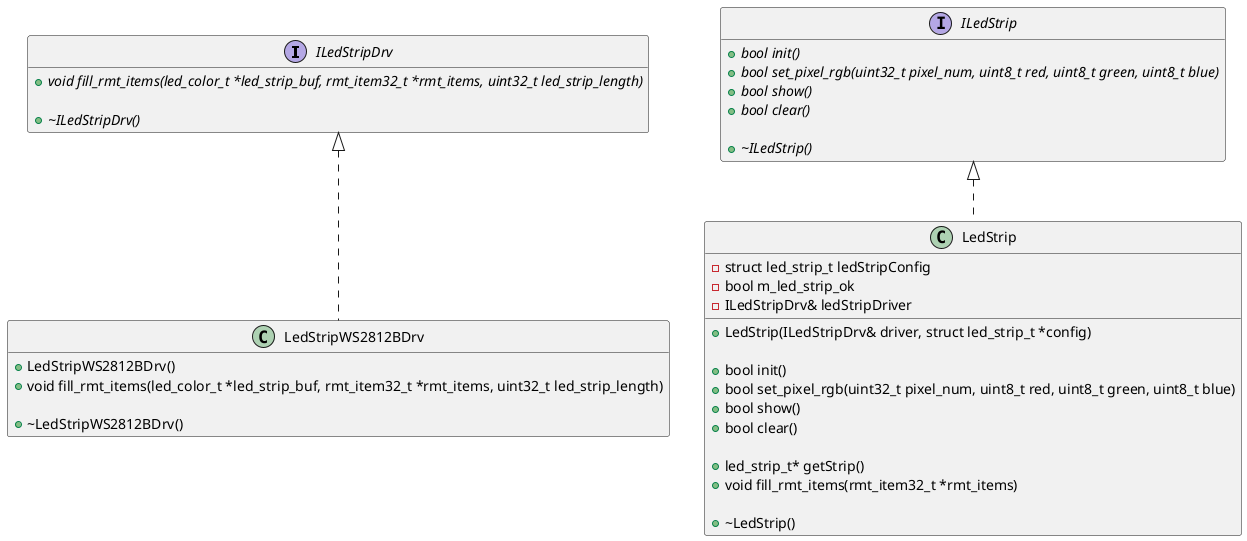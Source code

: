 @startuml led_strip_class_diagram

interface ILedStripDrv
{
    {abstract} +void fill_rmt_items(led_color_t *led_strip_buf, rmt_item32_t *rmt_items, uint32_t led_strip_length)

    {abstract} +~ILedStripDrv()

}

interface ILedStrip
{
    {abstract} +bool init()
    {abstract} +bool set_pixel_rgb(uint32_t pixel_num, uint8_t red, uint8_t green, uint8_t blue)
    {abstract} +bool show()
    {abstract} +bool clear()

    {abstract} +~ILedStrip()
}

class LedStripWS2812BDrv implements ILedStripDrv
{
    +LedStripWS2812BDrv()
    +void fill_rmt_items(led_color_t *led_strip_buf, rmt_item32_t *rmt_items, uint32_t led_strip_length)

    +~LedStripWS2812BDrv()
}

class LedStrip implements ILedStrip
{
    -struct led_strip_t ledStripConfig
    -bool m_led_strip_ok
    -ILedStripDrv& ledStripDriver

    +LedStrip(ILedStripDrv& driver, struct led_strip_t *config)

    +bool init()
    +bool set_pixel_rgb(uint32_t pixel_num, uint8_t red, uint8_t green, uint8_t blue)
    +bool show()
    +bool clear()

    +led_strip_t* getStrip()
    +void fill_rmt_items(rmt_item32_t *rmt_items)

    +~LedStrip()
}

hide ILedStripDrv fields
hide ILedStrip fields
hide LedStripWS2812BDrv fields

@enduml
